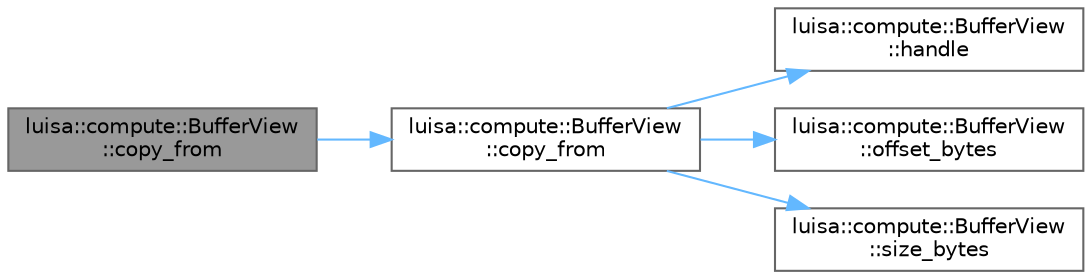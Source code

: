 digraph "luisa::compute::BufferView::copy_from"
{
 // LATEX_PDF_SIZE
  bgcolor="transparent";
  edge [fontname=Helvetica,fontsize=10,labelfontname=Helvetica,labelfontsize=10];
  node [fontname=Helvetica,fontsize=10,shape=box,height=0.2,width=0.4];
  rankdir="LR";
  Node1 [id="Node000001",label="luisa::compute::BufferView\l::copy_from",height=0.2,width=0.4,color="gray40", fillcolor="grey60", style="filled", fontcolor="black",tooltip=" "];
  Node1 -> Node2 [id="edge5_Node000001_Node000002",color="steelblue1",style="solid",tooltip=" "];
  Node2 [id="Node000002",label="luisa::compute::BufferView\l::copy_from",height=0.2,width=0.4,color="grey40", fillcolor="white", style="filled",URL="$classluisa_1_1compute_1_1_buffer_view.html#a9a54362df8d09388a9e62514c3d2861f",tooltip=" "];
  Node2 -> Node3 [id="edge6_Node000002_Node000003",color="steelblue1",style="solid",tooltip=" "];
  Node3 [id="Node000003",label="luisa::compute::BufferView\l::handle",height=0.2,width=0.4,color="grey40", fillcolor="white", style="filled",URL="$classluisa_1_1compute_1_1_buffer_view.html#acaa2360fec9445b641a9faf4e3a8e33d",tooltip=" "];
  Node2 -> Node4 [id="edge7_Node000002_Node000004",color="steelblue1",style="solid",tooltip=" "];
  Node4 [id="Node000004",label="luisa::compute::BufferView\l::offset_bytes",height=0.2,width=0.4,color="grey40", fillcolor="white", style="filled",URL="$classluisa_1_1compute_1_1_buffer_view.html#a5fec2d001e6b29355af76615279bb35c",tooltip=" "];
  Node2 -> Node5 [id="edge8_Node000002_Node000005",color="steelblue1",style="solid",tooltip=" "];
  Node5 [id="Node000005",label="luisa::compute::BufferView\l::size_bytes",height=0.2,width=0.4,color="grey40", fillcolor="white", style="filled",URL="$classluisa_1_1compute_1_1_buffer_view.html#a424988f3fe4b855042d10614565c7cf0",tooltip=" "];
}
